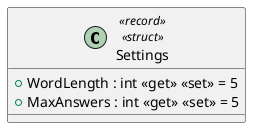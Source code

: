 @startuml
class Settings <<record>> <<struct>> {
    + WordLength : int <<get>> <<set>> = 5
    + MaxAnswers : int <<get>> <<set>> = 5
}
@enduml
